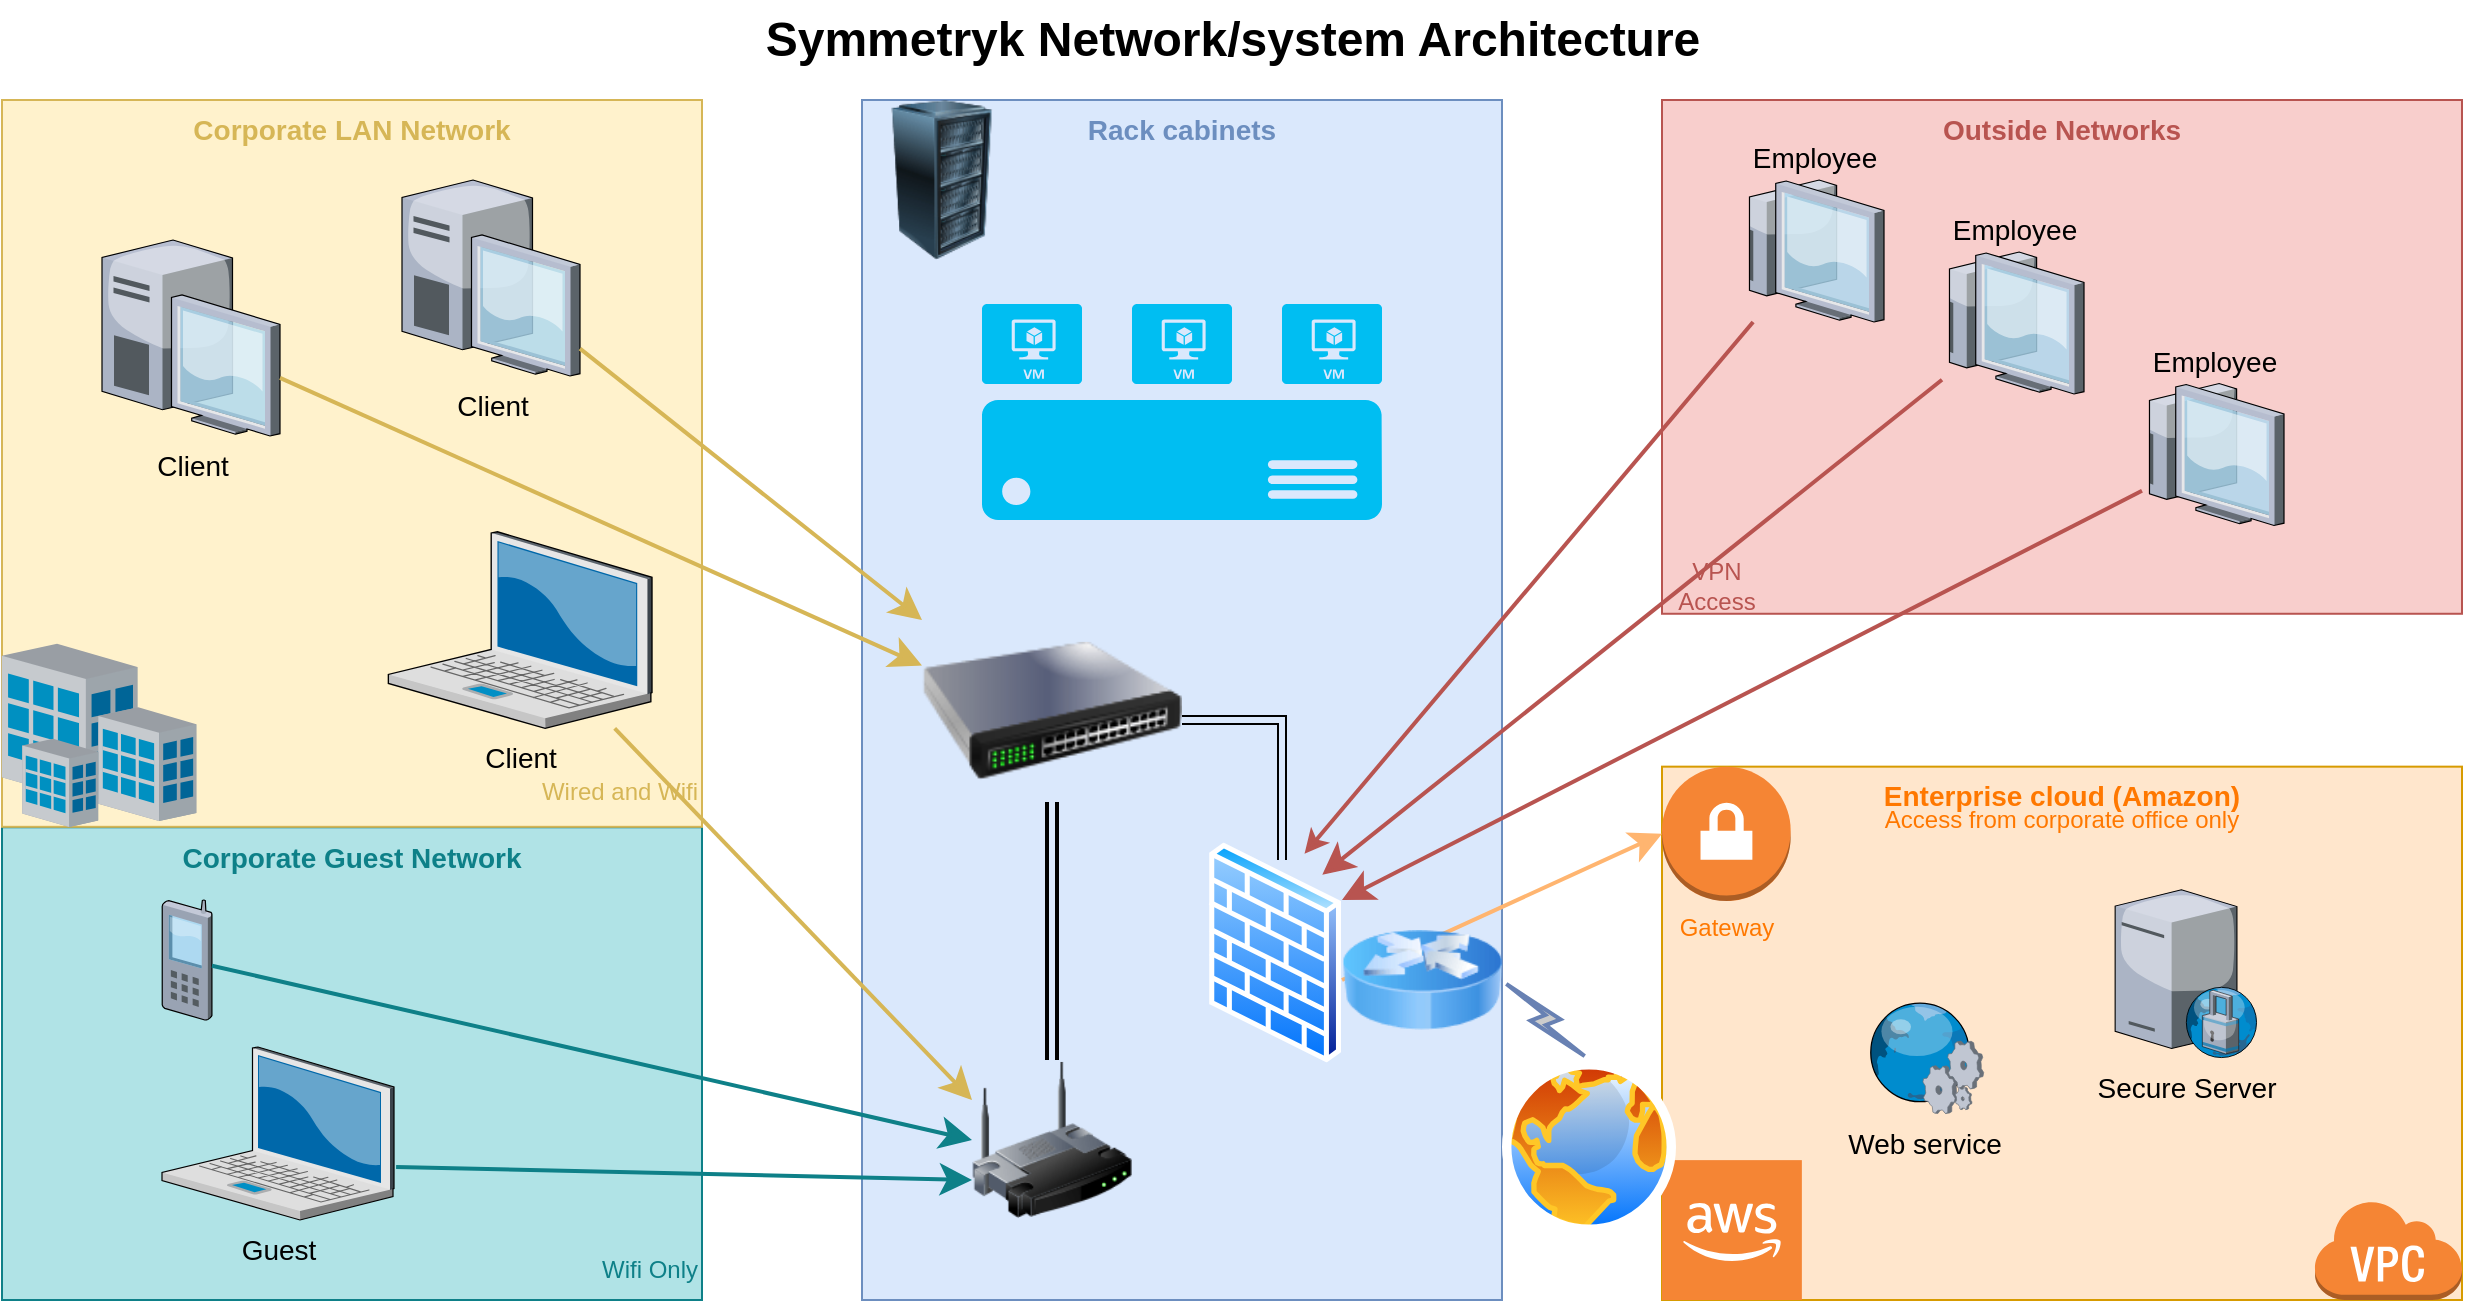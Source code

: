 <mxfile version="17.4.5" type="github">
  <diagram name="Page-1" id="e3a06f82-3646-2815-327d-82caf3d4e204">
    <mxGraphModel dx="1497" dy="863" grid="1" gridSize="10" guides="1" tooltips="1" connect="1" arrows="1" fold="1" page="1" pageScale="1.5" pageWidth="1169" pageHeight="826" background="none" math="0" shadow="0">
      <root>
        <mxCell id="0" style=";html=1;" />
        <mxCell id="1" style=";html=1;" parent="0" />
        <mxCell id="2E2W87fR3VaL_z9IKCfM-47" value="" style="group" vertex="1" connectable="0" parent="1">
          <mxGeometry x="170" y="443.63" width="350" height="236.37" as="geometry" />
        </mxCell>
        <mxCell id="2E2W87fR3VaL_z9IKCfM-15" value="Corporate Guest Network" style="whiteSpace=wrap;html=1;fillColor=#b0e3e6;fontSize=14;strokeColor=#0e8088;verticalAlign=top;fontStyle=1;fontColor=#0e8088;" vertex="1" parent="2E2W87fR3VaL_z9IKCfM-47">
          <mxGeometry width="350" height="236.37" as="geometry" />
        </mxCell>
        <mxCell id="2E2W87fR3VaL_z9IKCfM-18" value="Wifi Only" style="text;html=1;strokeColor=none;fillColor=none;align=right;verticalAlign=middle;whiteSpace=wrap;rounded=0;fontColor=#0e8088;" vertex="1" parent="2E2W87fR3VaL_z9IKCfM-47">
          <mxGeometry x="290" y="206.37" width="60" height="30" as="geometry" />
        </mxCell>
        <mxCell id="2E2W87fR3VaL_z9IKCfM-21" value="Guest" style="verticalLabelPosition=bottom;aspect=fixed;html=1;verticalAlign=top;strokeColor=none;shape=mxgraph.citrix.laptop_2;fillColor=#66B2FF;gradientColor=#0066CC;fontSize=14;" vertex="1" parent="2E2W87fR3VaL_z9IKCfM-47">
          <mxGeometry x="80.0" y="109.87" width="116" height="86.5" as="geometry" />
        </mxCell>
        <mxCell id="2E2W87fR3VaL_z9IKCfM-20" value="" style="verticalLabelPosition=bottom;sketch=0;aspect=fixed;html=1;verticalAlign=top;strokeColor=none;align=center;outlineConnect=0;shape=mxgraph.citrix.cell_phone;fontColor=#d6b656;" vertex="1" parent="2E2W87fR3VaL_z9IKCfM-47">
          <mxGeometry x="80" y="36.37" width="25" height="60" as="geometry" />
        </mxCell>
        <mxCell id="2E2W87fR3VaL_z9IKCfM-45" value="" style="group;fontColor=#d6b656;aspect=fixed;" vertex="1" connectable="0" parent="1">
          <mxGeometry x="170" y="80" width="350" height="363.63" as="geometry" />
        </mxCell>
        <mxCell id="6a7d8f32e03d9370-57" value="Corporate LAN Network" style="whiteSpace=wrap;html=1;fillColor=#fff2cc;fontSize=14;strokeColor=#d6b656;verticalAlign=top;fontColor=#d6b656;fontStyle=1" parent="2E2W87fR3VaL_z9IKCfM-45" vertex="1">
          <mxGeometry width="350" height="363.403" as="geometry" />
        </mxCell>
        <mxCell id="6a7d8f32e03d9370-31" value="" style="verticalLabelPosition=bottom;aspect=fixed;html=1;verticalAlign=top;strokeColor=none;shape=mxgraph.citrix.site;fillColor=#66B2FF;gradientColor=#0066CC;fontSize=14;" parent="2E2W87fR3VaL_z9IKCfM-45" vertex="1">
          <mxGeometry y="271.871" width="97.21" height="91.759" as="geometry" />
        </mxCell>
        <mxCell id="2E2W87fR3VaL_z9IKCfM-19" value="Wired and Wifi" style="text;html=1;strokeColor=none;fillColor=none;align=right;verticalAlign=middle;whiteSpace=wrap;rounded=0;fontColor=#d6b656;" vertex="1" parent="2E2W87fR3VaL_z9IKCfM-45">
          <mxGeometry x="238.636" y="329.312" width="111.364" height="34.09" as="geometry" />
        </mxCell>
        <mxCell id="6a7d8f32e03d9370-2" value="Client" style="verticalLabelPosition=bottom;aspect=fixed;html=1;verticalAlign=top;strokeColor=none;shape=mxgraph.citrix.laptop_2;fillColor=#66B2FF;gradientColor=#0066CC;fontSize=14;" parent="2E2W87fR3VaL_z9IKCfM-45" vertex="1">
          <mxGeometry x="193.182" y="215.905" width="131.816" height="98.294" as="geometry" />
        </mxCell>
        <mxCell id="6a7d8f32e03d9370-4" value="Client" style="verticalLabelPosition=bottom;aspect=fixed;html=1;verticalAlign=top;strokeColor=none;shape=mxgraph.citrix.desktop;fillColor=#66B2FF;gradientColor=#0066CC;fontSize=14;" parent="2E2W87fR3VaL_z9IKCfM-45" vertex="1">
          <mxGeometry x="50.0" y="70.0" width="89" height="98" as="geometry" />
        </mxCell>
        <mxCell id="6a7d8f32e03d9370-5" value="Client" style="verticalLabelPosition=bottom;aspect=fixed;html=1;verticalAlign=top;strokeColor=none;shape=mxgraph.citrix.desktop;fillColor=#66B2FF;gradientColor=#0066CC;fontSize=14;" parent="2E2W87fR3VaL_z9IKCfM-45" vertex="1">
          <mxGeometry x="200.0" y="40.0" width="89" height="98" as="geometry" />
        </mxCell>
        <mxCell id="2E2W87fR3VaL_z9IKCfM-44" value="" style="group;aspect=fixed;" vertex="1" connectable="0" parent="1">
          <mxGeometry x="1000" y="80" width="400" height="256.88" as="geometry" />
        </mxCell>
        <mxCell id="6a7d8f32e03d9370-61" value="Outside Networks" style="whiteSpace=wrap;html=1;fillColor=#f8cecc;fontSize=14;strokeColor=#b85450;verticalAlign=top;fontColor=#b85450;fontStyle=1" parent="2E2W87fR3VaL_z9IKCfM-44" vertex="1">
          <mxGeometry width="400" height="256.88" as="geometry" />
        </mxCell>
        <mxCell id="2E2W87fR3VaL_z9IKCfM-11" value="VPN Access" style="text;html=1;strokeColor=none;fillColor=none;align=center;verticalAlign=middle;whiteSpace=wrap;rounded=0;fontColor=#b85450;" vertex="1" parent="2E2W87fR3VaL_z9IKCfM-44">
          <mxGeometry y="229.357" width="55.046" height="27.523" as="geometry" />
        </mxCell>
        <mxCell id="2E2W87fR3VaL_z9IKCfM-32" value="" style="group" vertex="1" connectable="0" parent="1">
          <mxGeometry x="600" y="80" width="320" height="600" as="geometry" />
        </mxCell>
        <mxCell id="2E2W87fR3VaL_z9IKCfM-10" value="Rack cabinets" style="whiteSpace=wrap;html=1;fillColor=#dae8fc;fontSize=14;strokeColor=#6c8ebf;verticalAlign=top;fontColor=#6c8ebf;fontStyle=1" vertex="1" parent="2E2W87fR3VaL_z9IKCfM-32">
          <mxGeometry width="320" height="600" as="geometry" />
        </mxCell>
        <mxCell id="2E2W87fR3VaL_z9IKCfM-31" value="" style="image;html=1;image=img/lib/clip_art/computers/Server_Rack_128x128.png;fontColor=#d6b656;" vertex="1" parent="2E2W87fR3VaL_z9IKCfM-32">
          <mxGeometry width="80" height="80" as="geometry" />
        </mxCell>
        <mxCell id="2E2W87fR3VaL_z9IKCfM-35" value="" style="verticalLabelPosition=bottom;html=1;verticalAlign=top;align=center;strokeColor=none;fillColor=#00BEF2;shape=mxgraph.azure.virtual_machine;fontColor=#d6b656;" vertex="1" parent="2E2W87fR3VaL_z9IKCfM-32">
          <mxGeometry x="60" y="102" width="50" height="40" as="geometry" />
        </mxCell>
        <mxCell id="2E2W87fR3VaL_z9IKCfM-40" value="" style="verticalLabelPosition=bottom;html=1;verticalAlign=top;align=center;strokeColor=none;fillColor=#00BEF2;shape=mxgraph.azure.virtual_machine;fontColor=#d6b656;" vertex="1" parent="2E2W87fR3VaL_z9IKCfM-32">
          <mxGeometry x="135" y="102" width="50" height="40" as="geometry" />
        </mxCell>
        <mxCell id="2E2W87fR3VaL_z9IKCfM-41" value="" style="verticalLabelPosition=bottom;html=1;verticalAlign=top;align=center;strokeColor=none;fillColor=#00BEF2;shape=mxgraph.azure.virtual_machine;fontColor=#d6b656;" vertex="1" parent="2E2W87fR3VaL_z9IKCfM-32">
          <mxGeometry x="210" y="102" width="50" height="40" as="geometry" />
        </mxCell>
        <mxCell id="2E2W87fR3VaL_z9IKCfM-43" value="" style="verticalLabelPosition=bottom;html=1;verticalAlign=top;align=center;strokeColor=none;fillColor=#00BEF2;shape=mxgraph.azure.server;fontColor=#d6b656;aspect=fixed;" vertex="1" parent="2E2W87fR3VaL_z9IKCfM-32">
          <mxGeometry x="60" y="150" width="200" height="60" as="geometry" />
        </mxCell>
        <mxCell id="2E2W87fR3VaL_z9IKCfM-30" value="" style="group;aspect=fixed;" vertex="1" connectable="0" parent="1">
          <mxGeometry x="1000" y="413.33" width="400" height="266.67" as="geometry" />
        </mxCell>
        <mxCell id="6a7d8f32e03d9370-60" value="Enterprise cloud (Amazon)" style="whiteSpace=wrap;html=1;fillColor=#ffe6cc;fontSize=14;strokeColor=#d79b00;verticalAlign=top;fontColor=#FF7800;fontStyle=1" parent="2E2W87fR3VaL_z9IKCfM-30" vertex="1">
          <mxGeometry width="400" height="266.67" as="geometry" />
        </mxCell>
        <mxCell id="2E2W87fR3VaL_z9IKCfM-6" value="" style="outlineConnect=0;dashed=0;verticalLabelPosition=bottom;verticalAlign=top;align=center;html=1;shape=mxgraph.aws3.virtual_private_cloud;fillColor=#F58534;gradientColor=none;" vertex="1" parent="2E2W87fR3VaL_z9IKCfM-30">
          <mxGeometry x="325.874" y="216.32" width="74.126" height="50.35" as="geometry" />
        </mxCell>
        <mxCell id="2E2W87fR3VaL_z9IKCfM-7" value="" style="outlineConnect=0;dashed=0;verticalLabelPosition=bottom;verticalAlign=top;align=center;html=1;shape=mxgraph.aws3.cloud_2;fillColor=#F58534;gradientColor=none;fontColor=#FF7800;" vertex="1" parent="2E2W87fR3VaL_z9IKCfM-30">
          <mxGeometry y="196.739" width="69.93" height="69.931" as="geometry" />
        </mxCell>
        <mxCell id="2E2W87fR3VaL_z9IKCfM-14" value="Gateway" style="outlineConnect=0;dashed=0;verticalLabelPosition=bottom;verticalAlign=top;align=center;html=1;shape=mxgraph.aws3.vpn_gateway;fillColor=#F58534;gradientColor=none;fontColor=#ff7800;" vertex="1" parent="2E2W87fR3VaL_z9IKCfM-30">
          <mxGeometry width="64.336" height="67.134" as="geometry" />
        </mxCell>
        <mxCell id="6a7d8f32e03d9370-25" value="Secure Server" style="verticalLabelPosition=bottom;aspect=fixed;html=1;verticalAlign=top;strokeColor=none;shape=mxgraph.citrix.proxy_server;fillColor=#66B2FF;gradientColor=#0066CC;fontSize=14;" parent="2E2W87fR3VaL_z9IKCfM-30" vertex="1">
          <mxGeometry x="226.573" y="61.539" width="71.329" height="83.916" as="geometry" />
        </mxCell>
        <mxCell id="6a7d8f32e03d9370-30" value="Web service" style="verticalLabelPosition=bottom;aspect=fixed;html=1;verticalAlign=top;strokeColor=none;shape=mxgraph.citrix.web_service;fillColor=#66B2FF;gradientColor=#0066CC;fontSize=14;" parent="2E2W87fR3VaL_z9IKCfM-30" vertex="1">
          <mxGeometry x="102.098" y="117.484" width="58.741" height="55.944" as="geometry" />
        </mxCell>
        <mxCell id="2E2W87fR3VaL_z9IKCfM-46" value="Access from corporate office only" style="text;html=1;strokeColor=none;fillColor=none;align=center;verticalAlign=middle;whiteSpace=wrap;rounded=0;fontColor=#ff7800;" vertex="1" parent="2E2W87fR3VaL_z9IKCfM-30">
          <mxGeometry x="102.098" y="13.054" width="195.804" height="27.972" as="geometry" />
        </mxCell>
        <mxCell id="6a7d8f32e03d9370-35" style="edgeStyle=none;rounded=0;html=1;startSize=10;endSize=10;jettySize=auto;orthogonalLoop=1;fontSize=14;endArrow=classic;endFill=1;strokeWidth=2;entryX=0;entryY=0.25;entryDx=0;entryDy=0;strokeColor=#d6b656;startArrow=none;startFill=0;" parent="1" source="6a7d8f32e03d9370-2" target="2E2W87fR3VaL_z9IKCfM-17" edge="1">
          <mxGeometry relative="1" as="geometry">
            <mxPoint x="637" y="693.32" as="targetPoint" />
          </mxGeometry>
        </mxCell>
        <mxCell id="6a7d8f32e03d9370-33" style="edgeStyle=none;rounded=0;html=1;startSize=10;endSize=10;jettySize=auto;orthogonalLoop=1;fontSize=14;endArrow=classic;endFill=1;strokeWidth=2;entryX=0;entryY=0.25;entryDx=0;entryDy=0;strokeColor=#d6b656;startArrow=none;startFill=0;" parent="1" source="6a7d8f32e03d9370-4" target="2E2W87fR3VaL_z9IKCfM-16" edge="1">
          <mxGeometry relative="1" as="geometry">
            <mxPoint x="637" y="365.147" as="targetPoint" />
          </mxGeometry>
        </mxCell>
        <mxCell id="6a7d8f32e03d9370-32" style="edgeStyle=none;rounded=0;html=1;startSize=10;endSize=10;jettySize=auto;orthogonalLoop=1;fontSize=14;endArrow=classic;endFill=1;strokeWidth=2;entryX=0;entryY=0;entryDx=0;entryDy=0;strokeColor=#d6b656;startArrow=none;startFill=0;" parent="1" source="6a7d8f32e03d9370-5" target="2E2W87fR3VaL_z9IKCfM-16" edge="1">
          <mxGeometry relative="1" as="geometry">
            <mxPoint x="637" y="201.137" as="targetPoint" />
          </mxGeometry>
        </mxCell>
        <mxCell id="6a7d8f32e03d9370-56" style="edgeStyle=none;rounded=0;html=1;startSize=10;endSize=10;jettySize=auto;orthogonalLoop=1;fontSize=14;endArrow=classic;endFill=1;strokeWidth=2;exitX=0;exitY=0.5;exitDx=0;exitDy=0;strokeColor=#FFB570;entryX=0;entryY=0.5;entryDx=0;entryDy=0;entryPerimeter=0;" parent="1" source="2E2W87fR3VaL_z9IKCfM-2" target="2E2W87fR3VaL_z9IKCfM-14" edge="1">
          <mxGeometry relative="1" as="geometry">
            <mxPoint x="999.667" y="476.5" as="sourcePoint" />
          </mxGeometry>
        </mxCell>
        <mxCell id="6a7d8f32e03d9370-53" style="edgeStyle=none;rounded=0;html=1;jettySize=auto;orthogonalLoop=1;fontSize=14;endArrow=none;endFill=0;strokeWidth=2;exitX=0.75;exitY=0;exitDx=0;exitDy=0;strokeColor=#b85450;startArrow=classic;startFill=1;" parent="1" source="2E2W87fR3VaL_z9IKCfM-3" target="6a7d8f32e03d9370-29" edge="1">
          <mxGeometry relative="1" as="geometry">
            <mxPoint x="1221" y="508" as="sourcePoint" />
          </mxGeometry>
        </mxCell>
        <mxCell id="6a7d8f32e03d9370-54" style="edgeStyle=none;rounded=0;html=1;startSize=10;endSize=10;jettySize=auto;orthogonalLoop=1;fontSize=14;endArrow=none;endFill=0;strokeWidth=2;exitX=1;exitY=0;exitDx=0;exitDy=0;strokeColor=#b85450;startArrow=classic;startFill=1;" parent="1" source="2E2W87fR3VaL_z9IKCfM-3" target="6a7d8f32e03d9370-28" edge="1">
          <mxGeometry relative="1" as="geometry">
            <mxPoint x="1228.199" y="508" as="sourcePoint" />
          </mxGeometry>
        </mxCell>
        <mxCell id="6a7d8f32e03d9370-55" style="edgeStyle=none;rounded=0;html=1;startSize=10;endSize=10;jettySize=auto;orthogonalLoop=1;fontSize=14;endArrow=none;endFill=0;strokeWidth=2;exitX=0;exitY=0;exitDx=0;exitDy=0;strokeColor=#b85450;startArrow=classic;startFill=1;" parent="1" source="2E2W87fR3VaL_z9IKCfM-2" target="6a7d8f32e03d9370-27" edge="1">
          <mxGeometry relative="1" as="geometry">
            <mxPoint x="1237.756" y="508" as="sourcePoint" />
          </mxGeometry>
        </mxCell>
        <mxCell id="6a7d8f32e03d9370-27" value="Employee" style="verticalLabelPosition=top;aspect=fixed;html=1;verticalAlign=bottom;strokeColor=none;shape=mxgraph.citrix.thin_client;fillColor=#66B2FF;gradientColor=#0066CC;fontSize=14;labelPosition=center;align=center;" parent="1" vertex="1">
          <mxGeometry x="1240" y="221.75" width="71" height="71" as="geometry" />
        </mxCell>
        <mxCell id="6a7d8f32e03d9370-28" value="Employee" style="verticalLabelPosition=top;aspect=fixed;html=1;verticalAlign=bottom;strokeColor=none;shape=mxgraph.citrix.thin_client;fillColor=#66B2FF;gradientColor=#0066CC;fontSize=14;labelPosition=center;align=center;" parent="1" vertex="1">
          <mxGeometry x="1140" y="156" width="71" height="71" as="geometry" />
        </mxCell>
        <mxCell id="6a7d8f32e03d9370-29" value="Employee" style="verticalLabelPosition=top;aspect=fixed;html=1;verticalAlign=bottom;strokeColor=none;shape=mxgraph.citrix.thin_client;fillColor=#66B2FF;gradientColor=#0066CC;fontSize=14;labelPosition=center;align=center;" parent="1" vertex="1">
          <mxGeometry x="1040" y="120" width="71" height="71" as="geometry" />
        </mxCell>
        <mxCell id="6a7d8f32e03d9370-62" value="Symmetryk Network/system Architecture" style="text;strokeColor=none;fillColor=none;html=1;fontSize=24;fontStyle=1;verticalAlign=middle;align=center;" parent="1" vertex="1">
          <mxGeometry x="170" y="30" width="1230" height="40" as="geometry" />
        </mxCell>
        <mxCell id="2E2W87fR3VaL_z9IKCfM-2" value="" style="image;html=1;image=img/lib/clip_art/networking/Router_Icon_128x128.png" vertex="1" parent="1">
          <mxGeometry x="840" y="480" width="80" height="80" as="geometry" />
        </mxCell>
        <mxCell id="2E2W87fR3VaL_z9IKCfM-3" value="" style="aspect=fixed;perimeter=ellipsePerimeter;html=1;align=center;shadow=0;dashed=0;spacingTop=3;image;image=img/lib/active_directory/firewall.svg;" vertex="1" parent="1">
          <mxGeometry x="772.9" y="451.25" width="67.1" height="110" as="geometry" />
        </mxCell>
        <mxCell id="2E2W87fR3VaL_z9IKCfM-8" value="" style="aspect=fixed;perimeter=ellipsePerimeter;html=1;align=center;shadow=0;dashed=0;spacingTop=3;image;image=img/lib/active_directory/internet_globe.svg;fontColor=#FF7800;" vertex="1" parent="1">
          <mxGeometry x="920" y="560" width="87" height="87" as="geometry" />
        </mxCell>
        <mxCell id="2E2W87fR3VaL_z9IKCfM-9" value="" style="html=1;outlineConnect=0;fillColor=#CCCCCC;strokeColor=#6881B3;gradientColor=none;gradientDirection=north;strokeWidth=2;shape=mxgraph.networks.comm_link_edge;html=1;rounded=0;fontColor=#FF7800;entryX=1;entryY=0.5;entryDx=0;entryDy=0;exitX=0.5;exitY=0;exitDx=0;exitDy=0;" edge="1" parent="1" source="2E2W87fR3VaL_z9IKCfM-8" target="2E2W87fR3VaL_z9IKCfM-2">
          <mxGeometry width="100" height="100" relative="1" as="geometry">
            <mxPoint x="740" y="860" as="sourcePoint" />
            <mxPoint x="840" y="760" as="targetPoint" />
          </mxGeometry>
        </mxCell>
        <mxCell id="2E2W87fR3VaL_z9IKCfM-16" value="" style="image;html=1;image=img/lib/clip_art/networking/Switch_128x128.png;fontColor=#d6b656;" vertex="1" parent="1">
          <mxGeometry x="630" y="340" width="130" height="91" as="geometry" />
        </mxCell>
        <mxCell id="2E2W87fR3VaL_z9IKCfM-17" value="" style="image;html=1;image=img/lib/clip_art/networking/Wireless_Router_128x128.png;fontColor=#d6b656;" vertex="1" parent="1">
          <mxGeometry x="655" y="560" width="80" height="80" as="geometry" />
        </mxCell>
        <mxCell id="2E2W87fR3VaL_z9IKCfM-22" style="edgeStyle=none;rounded=0;html=1;startSize=10;endSize=10;jettySize=auto;orthogonalLoop=1;fontSize=14;endArrow=classic;endFill=1;strokeWidth=2;strokeColor=#0e8088;startArrow=none;startFill=0;entryX=0;entryY=0.5;entryDx=0;entryDy=0;" edge="1" parent="1" source="2E2W87fR3VaL_z9IKCfM-20" target="2E2W87fR3VaL_z9IKCfM-17">
          <mxGeometry relative="1" as="geometry">
            <mxPoint x="344.785" y="424.25" as="sourcePoint" />
            <mxPoint x="590" y="740" as="targetPoint" />
          </mxGeometry>
        </mxCell>
        <mxCell id="2E2W87fR3VaL_z9IKCfM-23" style="edgeStyle=none;rounded=0;html=1;startSize=10;endSize=10;jettySize=auto;orthogonalLoop=1;fontSize=14;endArrow=classic;endFill=1;strokeWidth=2;strokeColor=#0e8088;startArrow=none;startFill=0;entryX=0;entryY=0.75;entryDx=0;entryDy=0;exitX=1.009;exitY=0.694;exitDx=0;exitDy=0;exitPerimeter=0;" edge="1" parent="1" source="2E2W87fR3VaL_z9IKCfM-21" target="2E2W87fR3VaL_z9IKCfM-17">
          <mxGeometry relative="1" as="geometry">
            <mxPoint x="415" y="675.858" as="sourcePoint" />
            <mxPoint x="610" y="611.25" as="targetPoint" />
          </mxGeometry>
        </mxCell>
        <mxCell id="2E2W87fR3VaL_z9IKCfM-24" style="edgeStyle=none;rounded=0;html=1;jettySize=auto;orthogonalLoop=1;fontSize=14;endArrow=classic;endFill=1;strokeWidth=2;entryX=0.5;entryY=0;entryDx=0;entryDy=0;strokeColor=#000000;startArrow=none;startFill=0;exitX=0.5;exitY=1;exitDx=0;exitDy=0;shape=link;" edge="1" parent="1" source="2E2W87fR3VaL_z9IKCfM-16" target="2E2W87fR3VaL_z9IKCfM-17">
          <mxGeometry relative="1" as="geometry">
            <mxPoint x="346" y="388.209" as="sourcePoint" />
            <mxPoint x="625" y="591.25" as="targetPoint" />
          </mxGeometry>
        </mxCell>
        <mxCell id="2E2W87fR3VaL_z9IKCfM-25" value="" style="edgeStyle=segmentEdgeStyle;endArrow=classic;html=1;rounded=0;fontColor=#d6b656;strokeColor=#000000;shape=link;exitX=0.553;exitY=0.08;exitDx=0;exitDy=0;exitPerimeter=0;" edge="1" parent="1" source="2E2W87fR3VaL_z9IKCfM-3" target="2E2W87fR3VaL_z9IKCfM-16">
          <mxGeometry width="50" height="50" relative="1" as="geometry">
            <mxPoint x="870" y="490" as="sourcePoint" />
            <mxPoint x="920" y="440" as="targetPoint" />
            <Array as="points">
              <mxPoint x="810" y="390" />
            </Array>
          </mxGeometry>
        </mxCell>
      </root>
    </mxGraphModel>
  </diagram>
</mxfile>
